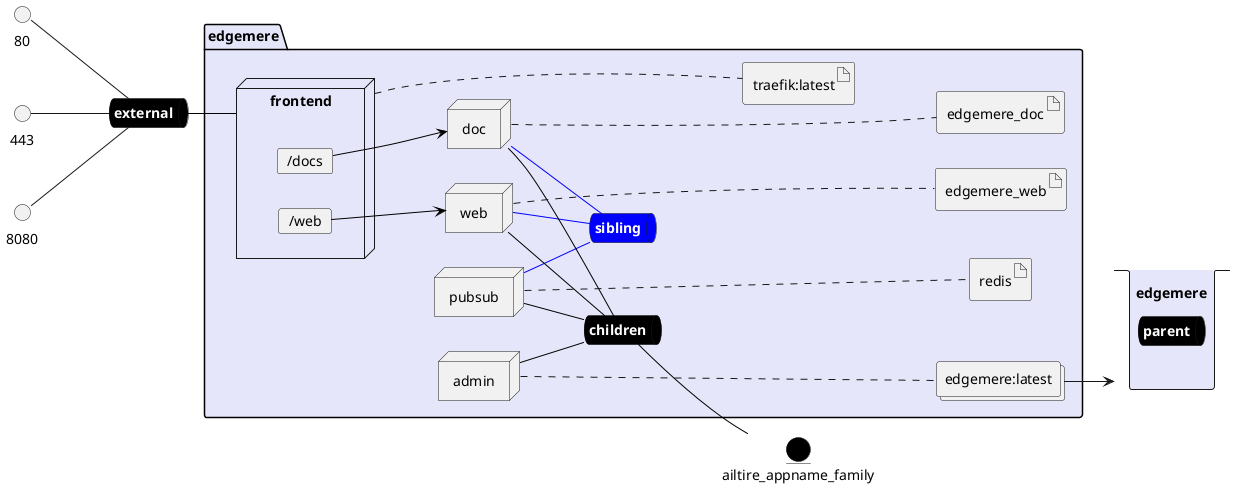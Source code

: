 @startuml

left to right direction


queue external #black [
    <b><color:white>external</color></b>
]
    
interface 80
80 -- external
    
interface 443
443 -- external
    
interface 8080
8080 -- external
    


entity ailtire_appname_family #black

stack "edgemere" as edgemereStack #lavender {
    queue edgemereStacksnet #black [
        <b><color:white>parent</color></b>
    ]
}



package "edgemere" #lavender {
    queue childrennet #black [
            <b><color:white>children</color></b>
    ]
    
    childrennet -[#black]- ailtire_appname_family
    
    queue siblingnet #blue [
            <b><color:white>sibling</color></b>
    ]
    


node "frontend" as frontendService {
    card "/web" as webmap
    card "/docs" as docsmap
    
}
node "admin" as adminService
node "pubsub" as pubsubService
node "web" as webService
node "doc" as docService

        collections "edgemere:latest" as edgemerelatestimage
    
        artifact "redis" as redisimage
    
        artifact "traefik:latest" as traefiklatestimage
    
        artifact "edgemere_web" as edgemere_webimage
    
        artifact "edgemere_doc" as edgemere_docimage
    
}

external -[#black]- frontendService

webmap -[#black]-> webService

docsmap -[#black]-> docService

adminService -[#black]- childrennet

pubsubService -[#black]- childrennet

pubsubService -[#blue]- siblingnet

webService -[#blue]- siblingnet

webService -[#black]- childrennet

docService -[#blue]- siblingnet

docService -[#black]- childrennet
adminService .... edgemerelatestimage
pubsubService .... redisimage
webService .... edgemere_webimage
docService .... edgemere_docimage

frontendService .... traefiklatestimage

edgemerelatestimage --> edgemereStack
    

@enduml
